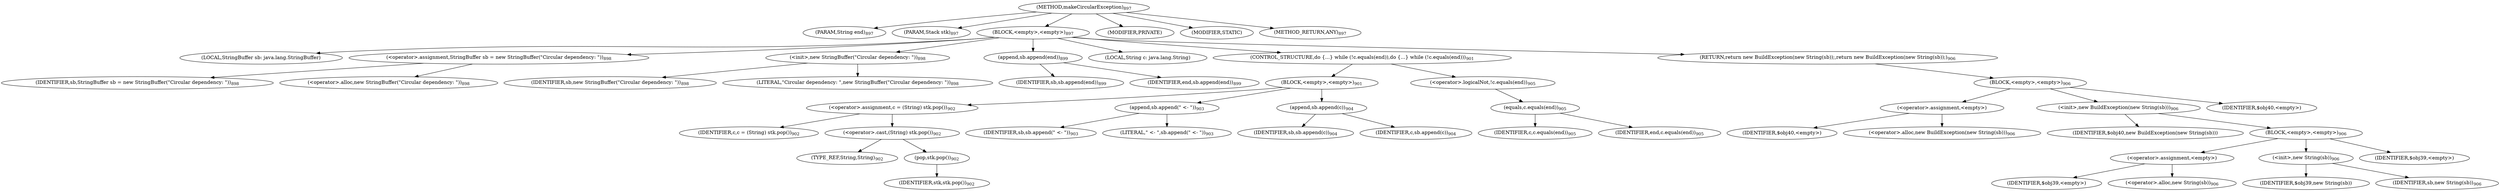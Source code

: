 digraph "makeCircularException" {  
"2301" [label = <(METHOD,makeCircularException)<SUB>897</SUB>> ]
"2302" [label = <(PARAM,String end)<SUB>897</SUB>> ]
"2303" [label = <(PARAM,Stack stk)<SUB>897</SUB>> ]
"2304" [label = <(BLOCK,&lt;empty&gt;,&lt;empty&gt;)<SUB>897</SUB>> ]
"108" [label = <(LOCAL,StringBuffer sb: java.lang.StringBuffer)> ]
"2305" [label = <(&lt;operator&gt;.assignment,StringBuffer sb = new StringBuffer(&quot;Circular dependency: &quot;))<SUB>898</SUB>> ]
"2306" [label = <(IDENTIFIER,sb,StringBuffer sb = new StringBuffer(&quot;Circular dependency: &quot;))<SUB>898</SUB>> ]
"2307" [label = <(&lt;operator&gt;.alloc,new StringBuffer(&quot;Circular dependency: &quot;))<SUB>898</SUB>> ]
"2308" [label = <(&lt;init&gt;,new StringBuffer(&quot;Circular dependency: &quot;))<SUB>898</SUB>> ]
"107" [label = <(IDENTIFIER,sb,new StringBuffer(&quot;Circular dependency: &quot;))<SUB>898</SUB>> ]
"2309" [label = <(LITERAL,&quot;Circular dependency: &quot;,new StringBuffer(&quot;Circular dependency: &quot;))<SUB>898</SUB>> ]
"2310" [label = <(append,sb.append(end))<SUB>899</SUB>> ]
"2311" [label = <(IDENTIFIER,sb,sb.append(end))<SUB>899</SUB>> ]
"2312" [label = <(IDENTIFIER,end,sb.append(end))<SUB>899</SUB>> ]
"2313" [label = <(LOCAL,String c: java.lang.String)> ]
"2314" [label = <(CONTROL_STRUCTURE,do {...} while (!c.equals(end)),do {...} while (!c.equals(end)))<SUB>901</SUB>> ]
"2315" [label = <(BLOCK,&lt;empty&gt;,&lt;empty&gt;)<SUB>901</SUB>> ]
"2316" [label = <(&lt;operator&gt;.assignment,c = (String) stk.pop())<SUB>902</SUB>> ]
"2317" [label = <(IDENTIFIER,c,c = (String) stk.pop())<SUB>902</SUB>> ]
"2318" [label = <(&lt;operator&gt;.cast,(String) stk.pop())<SUB>902</SUB>> ]
"2319" [label = <(TYPE_REF,String,String)<SUB>902</SUB>> ]
"2320" [label = <(pop,stk.pop())<SUB>902</SUB>> ]
"2321" [label = <(IDENTIFIER,stk,stk.pop())<SUB>902</SUB>> ]
"2322" [label = <(append,sb.append(&quot; &lt;- &quot;))<SUB>903</SUB>> ]
"2323" [label = <(IDENTIFIER,sb,sb.append(&quot; &lt;- &quot;))<SUB>903</SUB>> ]
"2324" [label = <(LITERAL,&quot; &lt;- &quot;,sb.append(&quot; &lt;- &quot;))<SUB>903</SUB>> ]
"2325" [label = <(append,sb.append(c))<SUB>904</SUB>> ]
"2326" [label = <(IDENTIFIER,sb,sb.append(c))<SUB>904</SUB>> ]
"2327" [label = <(IDENTIFIER,c,sb.append(c))<SUB>904</SUB>> ]
"2328" [label = <(&lt;operator&gt;.logicalNot,!c.equals(end))<SUB>905</SUB>> ]
"2329" [label = <(equals,c.equals(end))<SUB>905</SUB>> ]
"2330" [label = <(IDENTIFIER,c,c.equals(end))<SUB>905</SUB>> ]
"2331" [label = <(IDENTIFIER,end,c.equals(end))<SUB>905</SUB>> ]
"2332" [label = <(RETURN,return new BuildException(new String(sb));,return new BuildException(new String(sb));)<SUB>906</SUB>> ]
"2333" [label = <(BLOCK,&lt;empty&gt;,&lt;empty&gt;)<SUB>906</SUB>> ]
"2334" [label = <(&lt;operator&gt;.assignment,&lt;empty&gt;)> ]
"2335" [label = <(IDENTIFIER,$obj40,&lt;empty&gt;)> ]
"2336" [label = <(&lt;operator&gt;.alloc,new BuildException(new String(sb)))<SUB>906</SUB>> ]
"2337" [label = <(&lt;init&gt;,new BuildException(new String(sb)))<SUB>906</SUB>> ]
"2338" [label = <(IDENTIFIER,$obj40,new BuildException(new String(sb)))> ]
"2339" [label = <(BLOCK,&lt;empty&gt;,&lt;empty&gt;)<SUB>906</SUB>> ]
"2340" [label = <(&lt;operator&gt;.assignment,&lt;empty&gt;)> ]
"2341" [label = <(IDENTIFIER,$obj39,&lt;empty&gt;)> ]
"2342" [label = <(&lt;operator&gt;.alloc,new String(sb))<SUB>906</SUB>> ]
"2343" [label = <(&lt;init&gt;,new String(sb))<SUB>906</SUB>> ]
"2344" [label = <(IDENTIFIER,$obj39,new String(sb))> ]
"2345" [label = <(IDENTIFIER,sb,new String(sb))<SUB>906</SUB>> ]
"2346" [label = <(IDENTIFIER,$obj39,&lt;empty&gt;)> ]
"2347" [label = <(IDENTIFIER,$obj40,&lt;empty&gt;)> ]
"2348" [label = <(MODIFIER,PRIVATE)> ]
"2349" [label = <(MODIFIER,STATIC)> ]
"2350" [label = <(METHOD_RETURN,ANY)<SUB>897</SUB>> ]
  "2301" -> "2302" 
  "2301" -> "2303" 
  "2301" -> "2304" 
  "2301" -> "2348" 
  "2301" -> "2349" 
  "2301" -> "2350" 
  "2304" -> "108" 
  "2304" -> "2305" 
  "2304" -> "2308" 
  "2304" -> "2310" 
  "2304" -> "2313" 
  "2304" -> "2314" 
  "2304" -> "2332" 
  "2305" -> "2306" 
  "2305" -> "2307" 
  "2308" -> "107" 
  "2308" -> "2309" 
  "2310" -> "2311" 
  "2310" -> "2312" 
  "2314" -> "2315" 
  "2314" -> "2328" 
  "2315" -> "2316" 
  "2315" -> "2322" 
  "2315" -> "2325" 
  "2316" -> "2317" 
  "2316" -> "2318" 
  "2318" -> "2319" 
  "2318" -> "2320" 
  "2320" -> "2321" 
  "2322" -> "2323" 
  "2322" -> "2324" 
  "2325" -> "2326" 
  "2325" -> "2327" 
  "2328" -> "2329" 
  "2329" -> "2330" 
  "2329" -> "2331" 
  "2332" -> "2333" 
  "2333" -> "2334" 
  "2333" -> "2337" 
  "2333" -> "2347" 
  "2334" -> "2335" 
  "2334" -> "2336" 
  "2337" -> "2338" 
  "2337" -> "2339" 
  "2339" -> "2340" 
  "2339" -> "2343" 
  "2339" -> "2346" 
  "2340" -> "2341" 
  "2340" -> "2342" 
  "2343" -> "2344" 
  "2343" -> "2345" 
}
